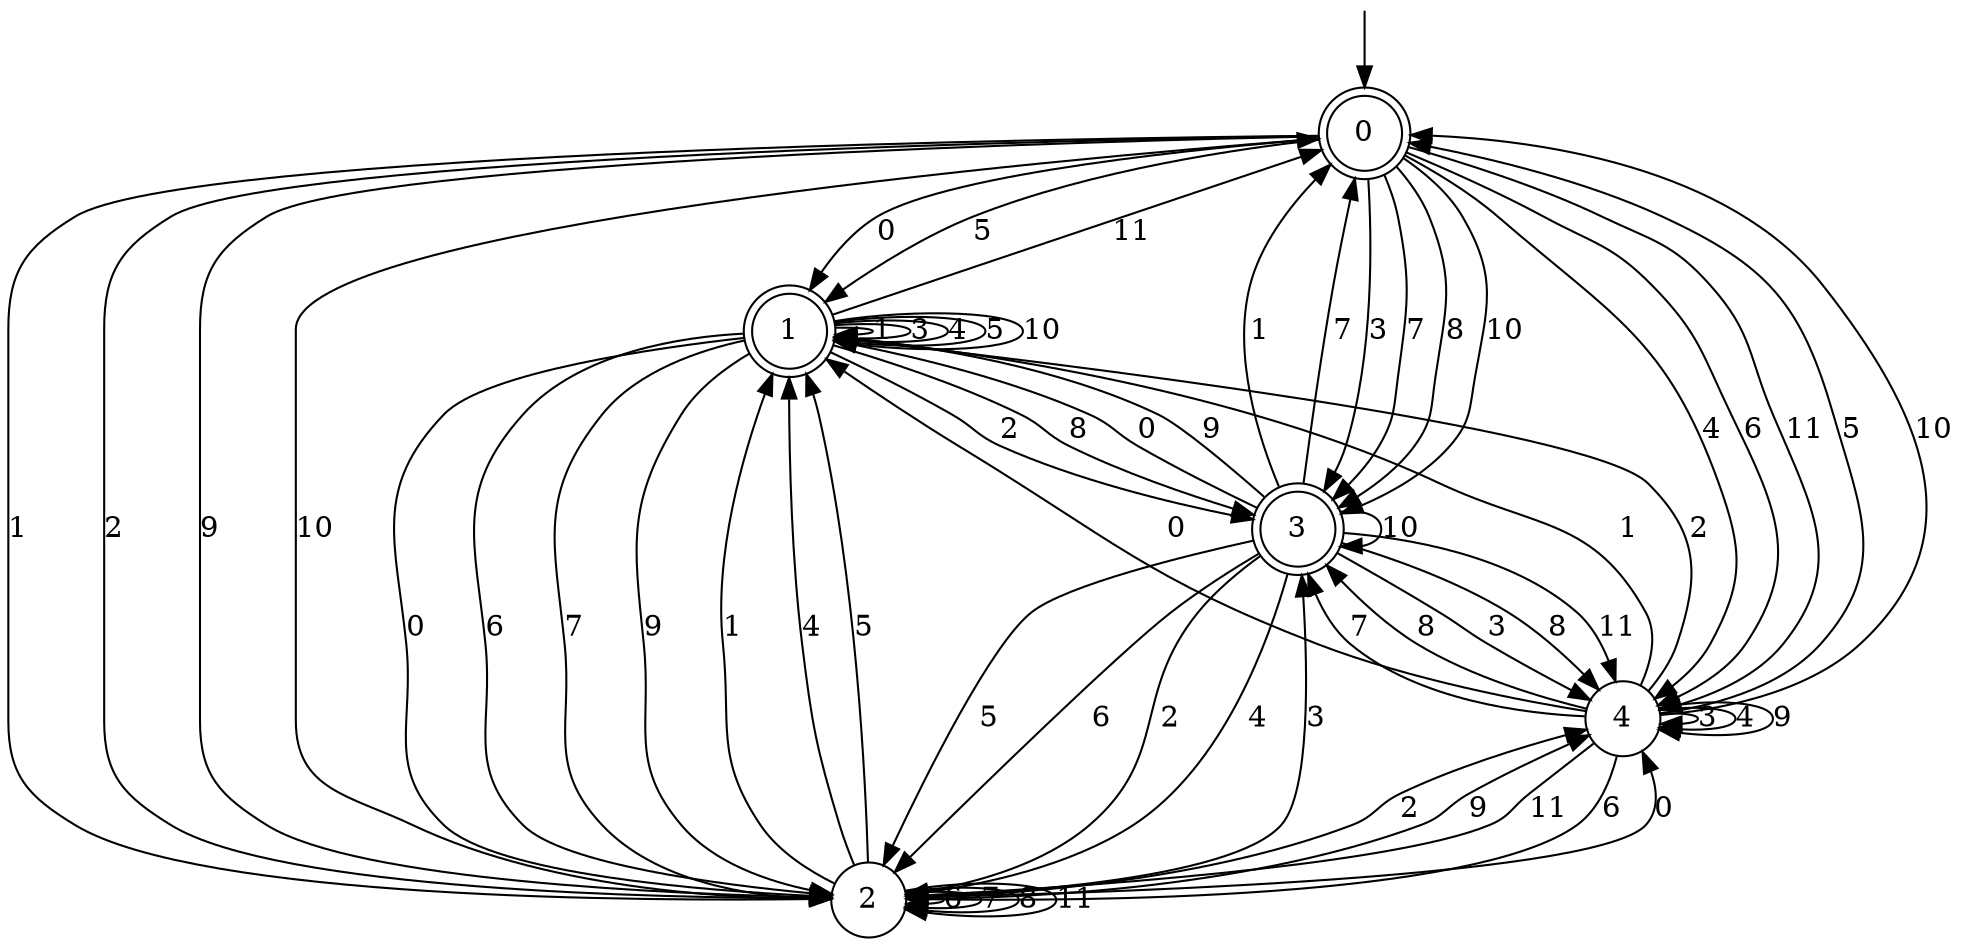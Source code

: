 digraph g {

	s0 [shape="doublecircle" label="0"];
	s1 [shape="doublecircle" label="1"];
	s2 [shape="circle" label="2"];
	s3 [shape="doublecircle" label="3"];
	s4 [shape="circle" label="4"];
	s0 -> s1 [label="0"];
	s0 -> s2 [label="1"];
	s0 -> s2 [label="2"];
	s0 -> s3 [label="3"];
	s0 -> s4 [label="4"];
	s0 -> s1 [label="5"];
	s0 -> s4 [label="6"];
	s0 -> s3 [label="7"];
	s0 -> s3 [label="8"];
	s0 -> s2 [label="9"];
	s0 -> s3 [label="10"];
	s0 -> s4 [label="11"];
	s1 -> s2 [label="0"];
	s1 -> s1 [label="1"];
	s1 -> s3 [label="2"];
	s1 -> s1 [label="3"];
	s1 -> s1 [label="4"];
	s1 -> s1 [label="5"];
	s1 -> s2 [label="6"];
	s1 -> s2 [label="7"];
	s1 -> s3 [label="8"];
	s1 -> s2 [label="9"];
	s1 -> s1 [label="10"];
	s1 -> s0 [label="11"];
	s2 -> s4 [label="0"];
	s2 -> s1 [label="1"];
	s2 -> s4 [label="2"];
	s2 -> s3 [label="3"];
	s2 -> s1 [label="4"];
	s2 -> s1 [label="5"];
	s2 -> s2 [label="6"];
	s2 -> s2 [label="7"];
	s2 -> s2 [label="8"];
	s2 -> s4 [label="9"];
	s2 -> s0 [label="10"];
	s2 -> s2 [label="11"];
	s3 -> s1 [label="0"];
	s3 -> s0 [label="1"];
	s3 -> s2 [label="2"];
	s3 -> s4 [label="3"];
	s3 -> s2 [label="4"];
	s3 -> s2 [label="5"];
	s3 -> s2 [label="6"];
	s3 -> s0 [label="7"];
	s3 -> s4 [label="8"];
	s3 -> s1 [label="9"];
	s3 -> s3 [label="10"];
	s3 -> s4 [label="11"];
	s4 -> s1 [label="0"];
	s4 -> s1 [label="1"];
	s4 -> s1 [label="2"];
	s4 -> s4 [label="3"];
	s4 -> s4 [label="4"];
	s4 -> s0 [label="5"];
	s4 -> s2 [label="6"];
	s4 -> s3 [label="7"];
	s4 -> s3 [label="8"];
	s4 -> s4 [label="9"];
	s4 -> s0 [label="10"];
	s4 -> s2 [label="11"];

__start0 [label="" shape="none" width="0" height="0"];
__start0 -> s0;

}
